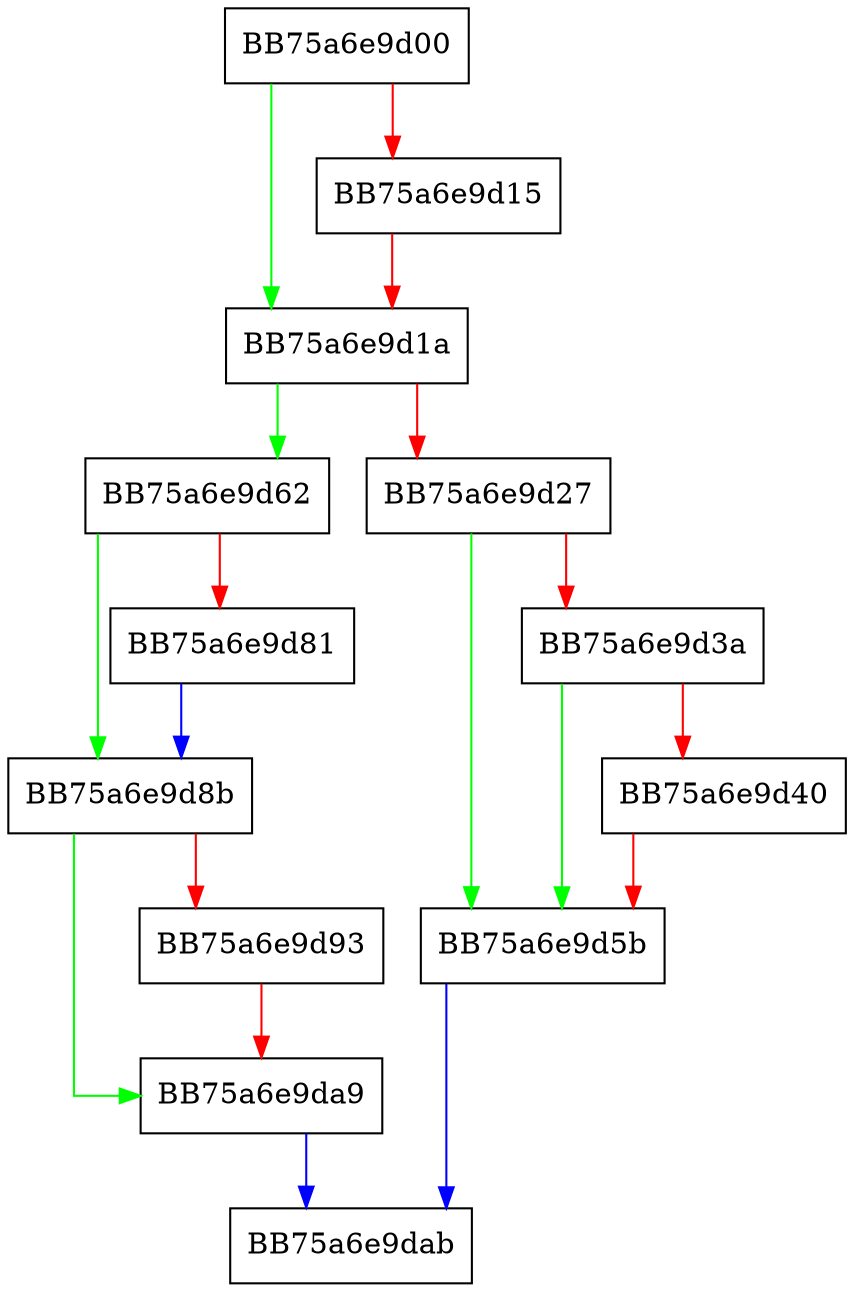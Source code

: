 digraph OpenFile {
  node [shape="box"];
  graph [splines=ortho];
  BB75a6e9d00 -> BB75a6e9d1a [color="green"];
  BB75a6e9d00 -> BB75a6e9d15 [color="red"];
  BB75a6e9d15 -> BB75a6e9d1a [color="red"];
  BB75a6e9d1a -> BB75a6e9d62 [color="green"];
  BB75a6e9d1a -> BB75a6e9d27 [color="red"];
  BB75a6e9d27 -> BB75a6e9d5b [color="green"];
  BB75a6e9d27 -> BB75a6e9d3a [color="red"];
  BB75a6e9d3a -> BB75a6e9d5b [color="green"];
  BB75a6e9d3a -> BB75a6e9d40 [color="red"];
  BB75a6e9d40 -> BB75a6e9d5b [color="red"];
  BB75a6e9d5b -> BB75a6e9dab [color="blue"];
  BB75a6e9d62 -> BB75a6e9d8b [color="green"];
  BB75a6e9d62 -> BB75a6e9d81 [color="red"];
  BB75a6e9d81 -> BB75a6e9d8b [color="blue"];
  BB75a6e9d8b -> BB75a6e9da9 [color="green"];
  BB75a6e9d8b -> BB75a6e9d93 [color="red"];
  BB75a6e9d93 -> BB75a6e9da9 [color="red"];
  BB75a6e9da9 -> BB75a6e9dab [color="blue"];
}